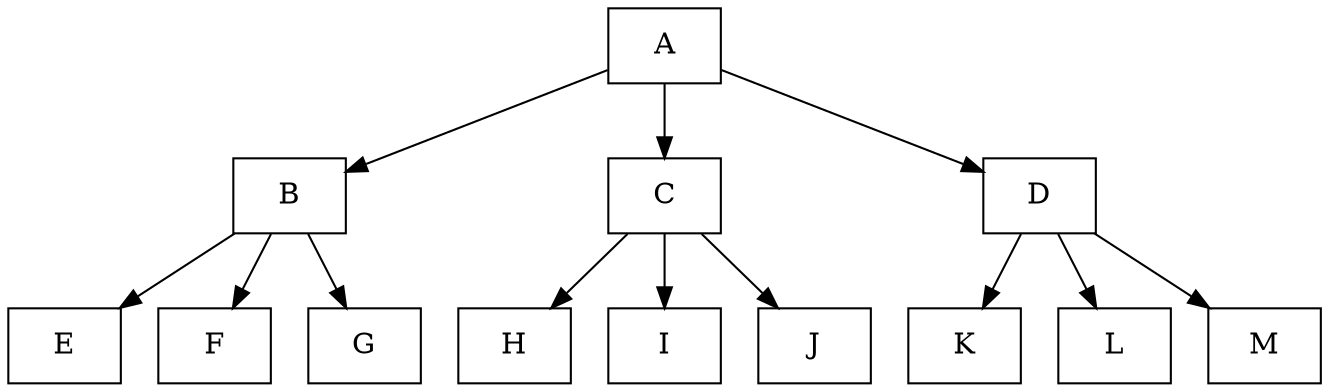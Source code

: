 digraph {
    /* splines=ortho; */
    node [shape="box"];

    A -> {B, C, D};
    B -> {E, F, G};
    C -> {H, I, J}
    D -> {K, L, M}
}
